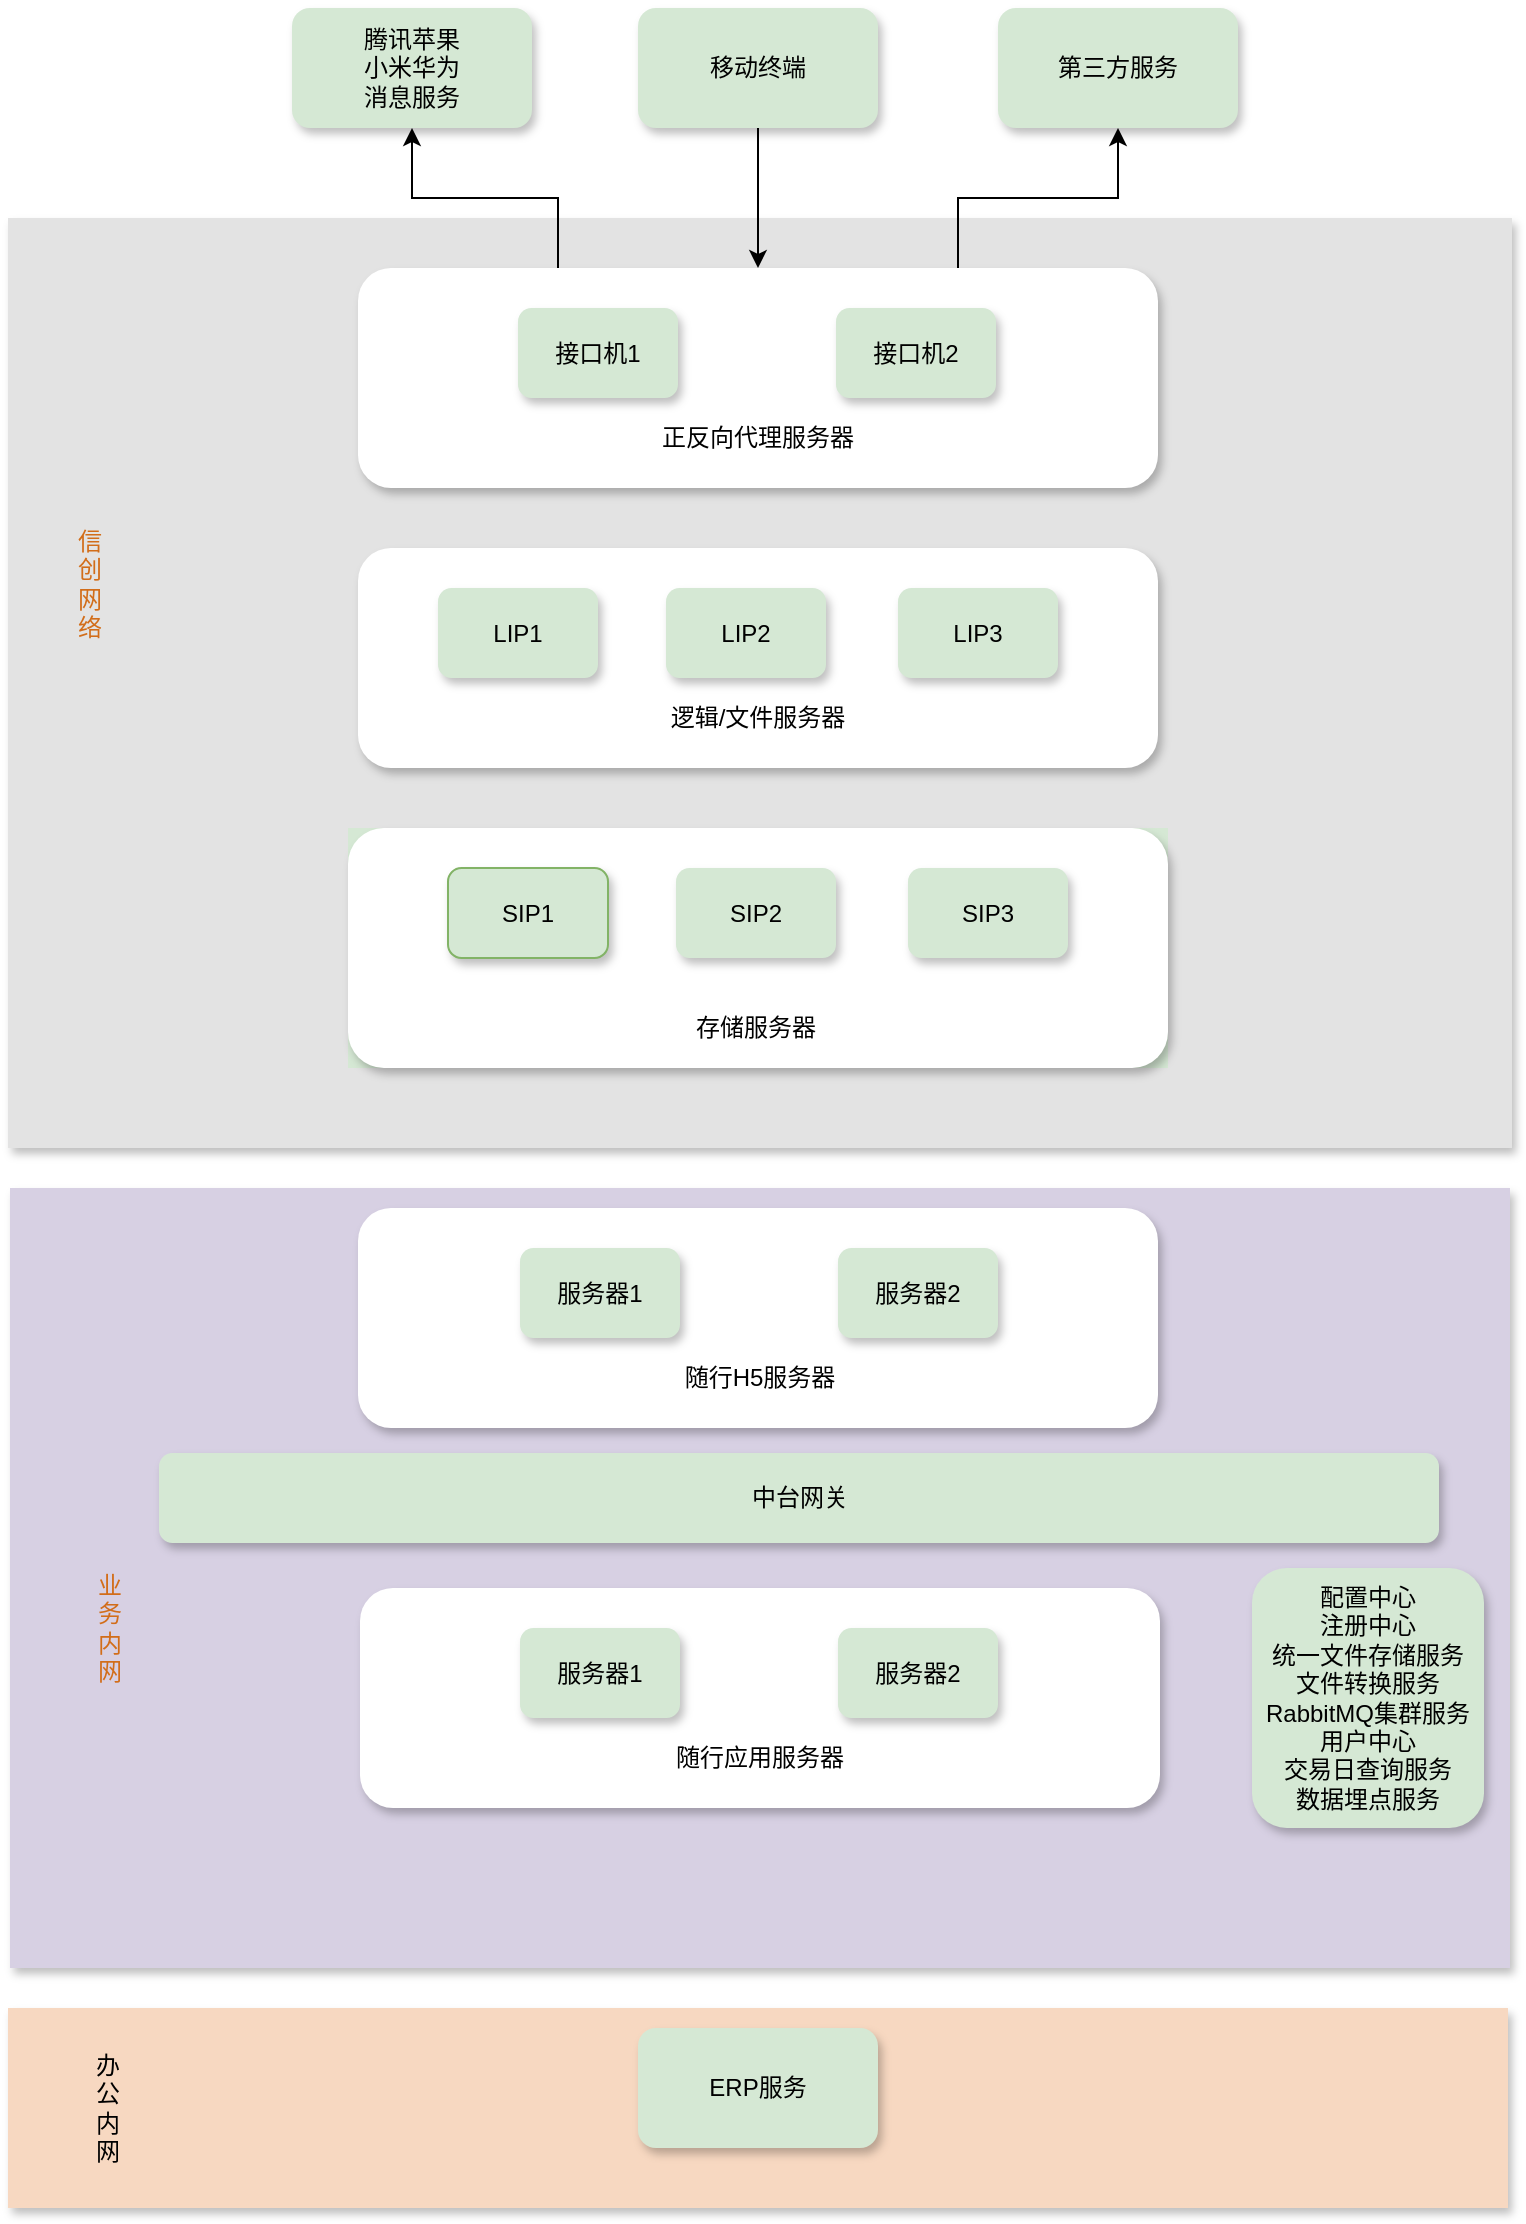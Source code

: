 <mxfile version="18.0.3" type="github">
  <diagram id="uV6_BV6XKQVdwxZXVooB" name="Page-1">
    <mxGraphModel dx="2062" dy="1122" grid="1" gridSize="10" guides="1" tooltips="1" connect="1" arrows="1" fold="1" page="1" pageScale="1" pageWidth="827" pageHeight="1169" math="0" shadow="0">
      <root>
        <mxCell id="0" />
        <mxCell id="1" parent="0" />
        <mxCell id="whivXN8A2qbGqClQpVsV-6" value="" style="rounded=0;whiteSpace=wrap;html=1;fillColor=#E3E3E3;shadow=1;strokeColor=none;" parent="1" vertex="1">
          <mxGeometry x="38" y="135" width="752" height="465" as="geometry" />
        </mxCell>
        <mxCell id="whivXN8A2qbGqClQpVsV-7" value="信创网络" style="rounded=0;whiteSpace=wrap;html=1;shadow=0;fillColor=#E3E3E3;strokeColor=none;fontColor=#D26D19;" parent="1" vertex="1">
          <mxGeometry x="69" y="190" width="20" height="255" as="geometry" />
        </mxCell>
        <mxCell id="whivXN8A2qbGqClQpVsV-19" value="" style="rounded=0;whiteSpace=wrap;html=1;fillColor=#D7D0E3;shadow=1;strokeColor=none;" parent="1" vertex="1">
          <mxGeometry x="39" y="620" width="750" height="390" as="geometry" />
        </mxCell>
        <mxCell id="whivXN8A2qbGqClQpVsV-20" value="业务内网" style="rounded=0;whiteSpace=wrap;html=1;shadow=0;fillColor=#D7D0E3;strokeColor=none;fontColor=#D26D19;" parent="1" vertex="1">
          <mxGeometry x="79" y="790" width="20" height="100" as="geometry" />
        </mxCell>
        <mxCell id="whivXN8A2qbGqClQpVsV-24" value="配置中心&lt;br&gt;注册中心&lt;br&gt;统一文件存储服务&lt;br&gt;文件转换服务&lt;br&gt;RabbitMQ集群服务&lt;br&gt;用户中心&lt;br&gt;交易日查询服务&lt;br&gt;数据埋点服务&lt;br&gt;" style="rounded=1;whiteSpace=wrap;html=1;shadow=1;fillColor=#d5e8d4;strokeColor=none;" parent="1" vertex="1">
          <mxGeometry x="660" y="810" width="116" height="130" as="geometry" />
        </mxCell>
        <mxCell id="whivXN8A2qbGqClQpVsV-25" value="" style="rounded=0;whiteSpace=wrap;html=1;fillColor=#F7D8C1;shadow=1;strokeColor=none;" parent="1" vertex="1">
          <mxGeometry x="38" y="1030" width="750" height="100" as="geometry" />
        </mxCell>
        <mxCell id="whivXN8A2qbGqClQpVsV-30" value="腾讯苹果&lt;br&gt;小米华为&lt;br&gt;消息服务" style="rounded=1;whiteSpace=wrap;html=1;shadow=1;fillColor=#d5e8d4;strokeColor=none;" parent="1" vertex="1">
          <mxGeometry x="180" y="30" width="120" height="60" as="geometry" />
        </mxCell>
        <mxCell id="whivXN8A2qbGqClQpVsV-31" value="第三方服务" style="rounded=1;whiteSpace=wrap;html=1;shadow=1;strokeColor=none;fillColor=#d5e8d4;" parent="1" vertex="1">
          <mxGeometry x="533" y="30" width="120" height="60" as="geometry" />
        </mxCell>
        <mxCell id="whivXN8A2qbGqClQpVsV-32" value="移动终端" style="rounded=1;whiteSpace=wrap;html=1;shadow=1;strokeColor=none;fillColor=#d5e8d4;" parent="1" vertex="1">
          <mxGeometry x="353" y="30" width="120" height="60" as="geometry" />
        </mxCell>
        <mxCell id="whivXN8A2qbGqClQpVsV-33" value="办公内网" style="rounded=0;whiteSpace=wrap;html=1;shadow=0;fillColor=#F7D8C1;strokeColor=none;" parent="1" vertex="1">
          <mxGeometry x="78" y="1030" width="20" height="100" as="geometry" />
        </mxCell>
        <mxCell id="whivXN8A2qbGqClQpVsV-34" value="ERP服务" style="rounded=1;whiteSpace=wrap;html=1;shadow=1;fillColor=#d5e8d4;strokeColor=none;" parent="1" vertex="1">
          <mxGeometry x="353" y="1040" width="120" height="60" as="geometry" />
        </mxCell>
        <mxCell id="whivXN8A2qbGqClQpVsV-39" style="edgeStyle=orthogonalEdgeStyle;rounded=0;orthogonalLoop=1;jettySize=auto;html=1;exitX=0.5;exitY=1;exitDx=0;exitDy=0;fontColor=#000000;" parent="1" edge="1">
          <mxGeometry relative="1" as="geometry">
            <mxPoint x="214" y="857" as="sourcePoint" />
            <mxPoint x="214" y="857" as="targetPoint" />
          </mxGeometry>
        </mxCell>
        <mxCell id="FQBGxM2qAuPWXbnojut7-29" value="" style="group" vertex="1" connectable="0" parent="1">
          <mxGeometry x="213" y="300" width="400" height="110" as="geometry" />
        </mxCell>
        <mxCell id="FQBGxM2qAuPWXbnojut7-7" value="" style="rounded=1;whiteSpace=wrap;html=1;shadow=1;strokeColor=none;" vertex="1" parent="FQBGxM2qAuPWXbnojut7-29">
          <mxGeometry width="400" height="110" as="geometry" />
        </mxCell>
        <mxCell id="FQBGxM2qAuPWXbnojut7-1" value="LIP1" style="rounded=1;whiteSpace=wrap;html=1;shadow=1;fillColor=#d5e8d4;strokeColor=none;" vertex="1" parent="FQBGxM2qAuPWXbnojut7-29">
          <mxGeometry x="40" y="20" width="80" height="45" as="geometry" />
        </mxCell>
        <mxCell id="FQBGxM2qAuPWXbnojut7-8" value="LIP2" style="rounded=1;whiteSpace=wrap;html=1;shadow=1;fillColor=#d5e8d4;strokeColor=none;" vertex="1" parent="FQBGxM2qAuPWXbnojut7-29">
          <mxGeometry x="154" y="20" width="80" height="45" as="geometry" />
        </mxCell>
        <mxCell id="FQBGxM2qAuPWXbnojut7-9" value="LIP3" style="rounded=1;whiteSpace=wrap;html=1;shadow=1;fillColor=#d5e8d4;strokeColor=none;" vertex="1" parent="FQBGxM2qAuPWXbnojut7-29">
          <mxGeometry x="270" y="20" width="80" height="45" as="geometry" />
        </mxCell>
        <mxCell id="FQBGxM2qAuPWXbnojut7-10" value="逻辑/文件服务器" style="rounded=0;whiteSpace=wrap;html=1;shadow=0;fillColor=none;strokeColor=none;" vertex="1" parent="FQBGxM2qAuPWXbnojut7-29">
          <mxGeometry x="124.5" y="70" width="150" height="30" as="geometry" />
        </mxCell>
        <mxCell id="FQBGxM2qAuPWXbnojut7-30" value="" style="group;fillColor=#d5e8d4;strokeColor=none;" vertex="1" connectable="0" parent="1">
          <mxGeometry x="208" y="440" width="410" height="120" as="geometry" />
        </mxCell>
        <mxCell id="FQBGxM2qAuPWXbnojut7-12" value="" style="rounded=1;whiteSpace=wrap;html=1;shadow=1;strokeColor=none;" vertex="1" parent="FQBGxM2qAuPWXbnojut7-30">
          <mxGeometry width="410" height="120" as="geometry" />
        </mxCell>
        <mxCell id="FQBGxM2qAuPWXbnojut7-13" value="SIP1" style="rounded=1;whiteSpace=wrap;html=1;shadow=1;fillColor=#d5e8d4;strokeColor=#82b366;" vertex="1" parent="FQBGxM2qAuPWXbnojut7-30">
          <mxGeometry x="50" y="20" width="80" height="45" as="geometry" />
        </mxCell>
        <mxCell id="FQBGxM2qAuPWXbnojut7-14" value="SIP2" style="rounded=1;whiteSpace=wrap;html=1;shadow=1;fillColor=#d5e8d4;strokeColor=none;" vertex="1" parent="FQBGxM2qAuPWXbnojut7-30">
          <mxGeometry x="164" y="20" width="80" height="45" as="geometry" />
        </mxCell>
        <mxCell id="FQBGxM2qAuPWXbnojut7-15" value="SIP3" style="rounded=1;whiteSpace=wrap;html=1;shadow=1;fillColor=#d5e8d4;strokeColor=none;" vertex="1" parent="FQBGxM2qAuPWXbnojut7-30">
          <mxGeometry x="280" y="20" width="80" height="45" as="geometry" />
        </mxCell>
        <mxCell id="FQBGxM2qAuPWXbnojut7-17" value="存储服务器" style="rounded=0;whiteSpace=wrap;html=1;shadow=0;fillColor=none;strokeColor=none;" vertex="1" parent="FQBGxM2qAuPWXbnojut7-30">
          <mxGeometry x="129" y="85" width="150" height="30" as="geometry" />
        </mxCell>
        <mxCell id="FQBGxM2qAuPWXbnojut7-25" value="" style="group" vertex="1" connectable="0" parent="1">
          <mxGeometry x="213" y="160" width="400" height="110" as="geometry" />
        </mxCell>
        <mxCell id="FQBGxM2qAuPWXbnojut7-31" value="" style="group" vertex="1" connectable="0" parent="FQBGxM2qAuPWXbnojut7-25">
          <mxGeometry width="400" height="110" as="geometry" />
        </mxCell>
        <mxCell id="FQBGxM2qAuPWXbnojut7-19" value="" style="rounded=1;whiteSpace=wrap;html=1;shadow=1;strokeColor=none;" vertex="1" parent="FQBGxM2qAuPWXbnojut7-31">
          <mxGeometry width="400" height="110" as="geometry" />
        </mxCell>
        <mxCell id="FQBGxM2qAuPWXbnojut7-20" value="接口机1" style="rounded=1;whiteSpace=wrap;html=1;shadow=1;fillColor=#d5e8d4;strokeColor=none;" vertex="1" parent="FQBGxM2qAuPWXbnojut7-31">
          <mxGeometry x="80" y="20" width="80" height="45" as="geometry" />
        </mxCell>
        <mxCell id="FQBGxM2qAuPWXbnojut7-21" value="接口机2" style="rounded=1;whiteSpace=wrap;html=1;shadow=1;fillColor=#d5e8d4;strokeColor=none;" vertex="1" parent="FQBGxM2qAuPWXbnojut7-31">
          <mxGeometry x="239" y="20" width="80" height="45" as="geometry" />
        </mxCell>
        <mxCell id="FQBGxM2qAuPWXbnojut7-23" value="正反向代理服务器" style="rounded=0;whiteSpace=wrap;html=1;shadow=0;fillColor=none;strokeColor=none;" vertex="1" parent="FQBGxM2qAuPWXbnojut7-31">
          <mxGeometry x="124.5" y="70" width="150" height="30" as="geometry" />
        </mxCell>
        <mxCell id="FQBGxM2qAuPWXbnojut7-32" value="中台网关" style="rounded=1;whiteSpace=wrap;html=1;shadow=1;fillColor=#d5e8d4;strokeColor=none;" vertex="1" parent="1">
          <mxGeometry x="113.5" y="752.5" width="640" height="45" as="geometry" />
        </mxCell>
        <mxCell id="FQBGxM2qAuPWXbnojut7-34" value="" style="rounded=1;whiteSpace=wrap;html=1;shadow=1;strokeColor=none;" vertex="1" parent="1">
          <mxGeometry x="213" y="630" width="400" height="110" as="geometry" />
        </mxCell>
        <mxCell id="FQBGxM2qAuPWXbnojut7-37" value="随行H5服务器" style="rounded=0;whiteSpace=wrap;html=1;shadow=0;fillColor=none;strokeColor=none;" vertex="1" parent="1">
          <mxGeometry x="338.5" y="700" width="150" height="30" as="geometry" />
        </mxCell>
        <mxCell id="FQBGxM2qAuPWXbnojut7-35" value="服务器1" style="rounded=1;whiteSpace=wrap;html=1;shadow=1;fillColor=#d5e8d4;strokeColor=none;" vertex="1" parent="1">
          <mxGeometry x="294" y="650" width="80" height="45" as="geometry" />
        </mxCell>
        <mxCell id="FQBGxM2qAuPWXbnojut7-36" value="服务器2" style="rounded=1;whiteSpace=wrap;html=1;shadow=1;fillColor=#d5e8d4;strokeColor=none;" vertex="1" parent="1">
          <mxGeometry x="453" y="650" width="80" height="45" as="geometry" />
        </mxCell>
        <mxCell id="FQBGxM2qAuPWXbnojut7-40" value="" style="rounded=1;whiteSpace=wrap;html=1;shadow=1;strokeColor=none;" vertex="1" parent="1">
          <mxGeometry x="214" y="820" width="400" height="110" as="geometry" />
        </mxCell>
        <mxCell id="FQBGxM2qAuPWXbnojut7-43" value="随行应用服务器" style="rounded=0;whiteSpace=wrap;html=1;shadow=0;fillColor=none;strokeColor=none;" vertex="1" parent="1">
          <mxGeometry x="338.5" y="890" width="150" height="30" as="geometry" />
        </mxCell>
        <mxCell id="FQBGxM2qAuPWXbnojut7-42" value="服务器2" style="rounded=1;whiteSpace=wrap;html=1;shadow=1;fillColor=#d5e8d4;strokeColor=none;" vertex="1" parent="1">
          <mxGeometry x="453" y="840" width="80" height="45" as="geometry" />
        </mxCell>
        <mxCell id="FQBGxM2qAuPWXbnojut7-41" value="服务器1" style="rounded=1;whiteSpace=wrap;html=1;shadow=1;fillColor=#d5e8d4;strokeColor=none;" vertex="1" parent="1">
          <mxGeometry x="294" y="840" width="80" height="45" as="geometry" />
        </mxCell>
        <mxCell id="FQBGxM2qAuPWXbnojut7-48" value="" style="edgeStyle=elbowEdgeStyle;elbow=vertical;endArrow=classic;html=1;rounded=0;entryX=0.5;entryY=1;entryDx=0;entryDy=0;exitX=0.75;exitY=0;exitDx=0;exitDy=0;" edge="1" parent="1" source="FQBGxM2qAuPWXbnojut7-19" target="whivXN8A2qbGqClQpVsV-31">
          <mxGeometry width="50" height="50" relative="1" as="geometry">
            <mxPoint x="500" y="590" as="sourcePoint" />
            <mxPoint x="550" y="540" as="targetPoint" />
          </mxGeometry>
        </mxCell>
        <mxCell id="FQBGxM2qAuPWXbnojut7-50" value="" style="edgeStyle=elbowEdgeStyle;elbow=vertical;endArrow=classic;html=1;rounded=0;exitX=0.5;exitY=1;exitDx=0;exitDy=0;" edge="1" parent="1" source="whivXN8A2qbGqClQpVsV-32">
          <mxGeometry width="50" height="50" relative="1" as="geometry">
            <mxPoint x="500" y="590" as="sourcePoint" />
            <mxPoint x="413" y="160" as="targetPoint" />
          </mxGeometry>
        </mxCell>
        <mxCell id="FQBGxM2qAuPWXbnojut7-51" value="" style="edgeStyle=elbowEdgeStyle;elbow=vertical;endArrow=classic;html=1;rounded=0;entryX=0.5;entryY=1;entryDx=0;entryDy=0;exitX=0.25;exitY=0;exitDx=0;exitDy=0;" edge="1" parent="1" source="FQBGxM2qAuPWXbnojut7-19" target="whivXN8A2qbGqClQpVsV-30">
          <mxGeometry width="50" height="50" relative="1" as="geometry">
            <mxPoint x="523" y="170" as="sourcePoint" />
            <mxPoint x="603" y="100" as="targetPoint" />
          </mxGeometry>
        </mxCell>
      </root>
    </mxGraphModel>
  </diagram>
</mxfile>
